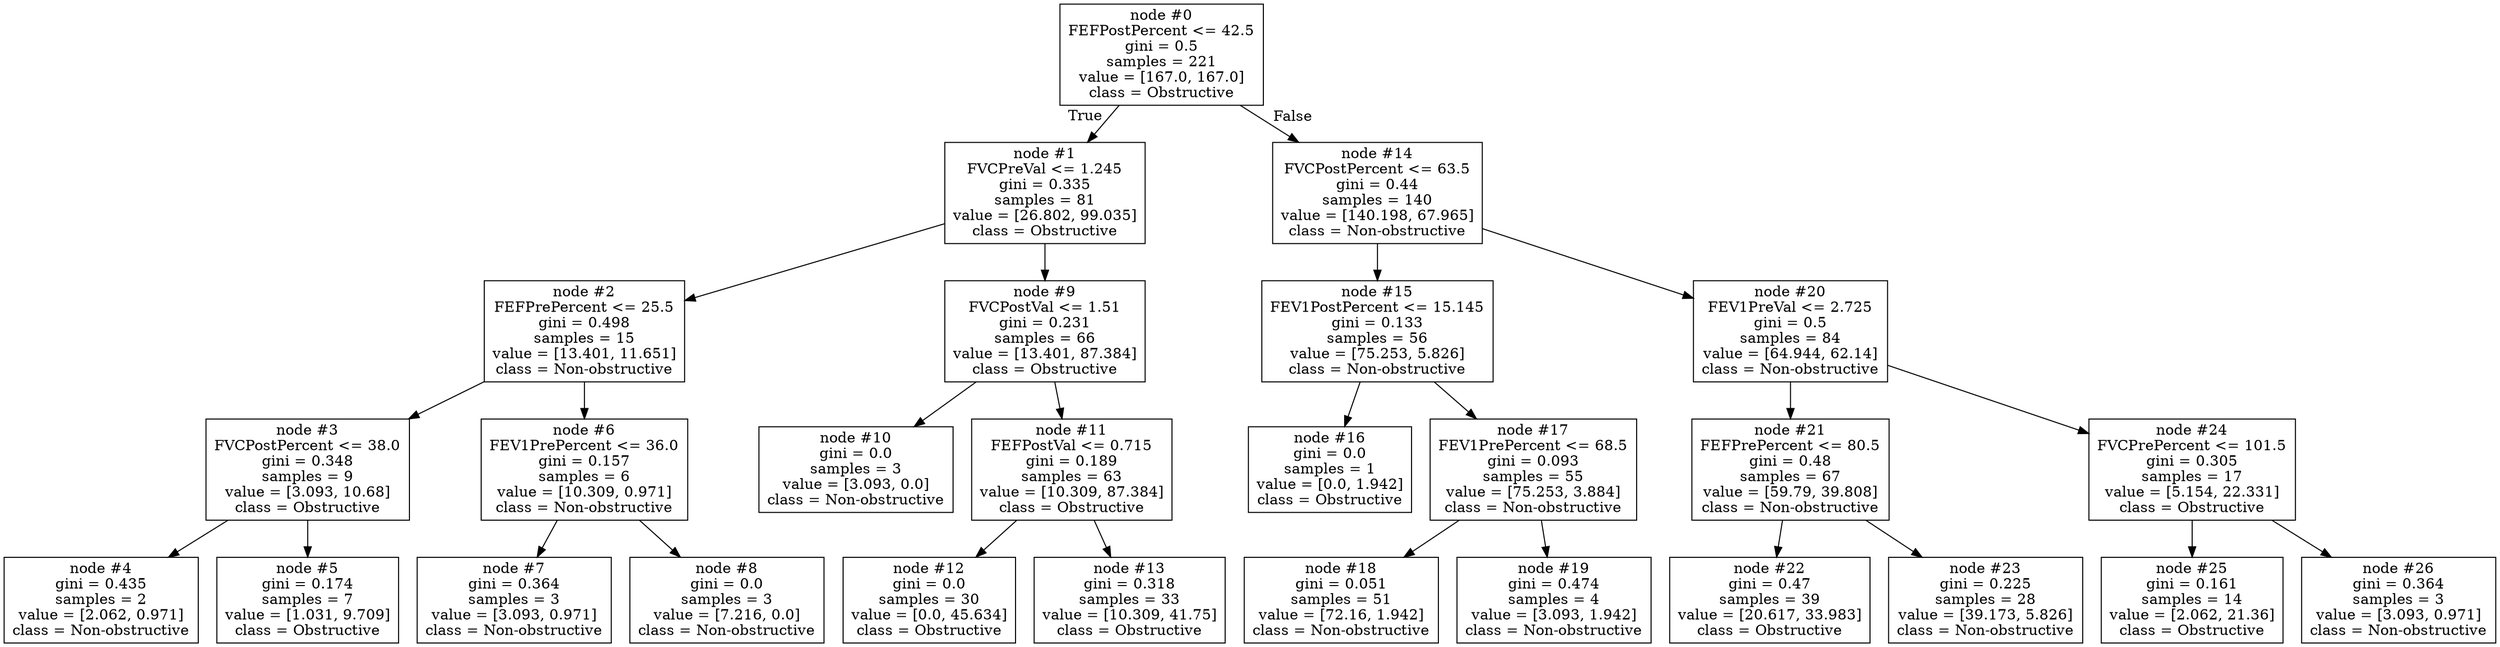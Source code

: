 digraph Tree {
node [shape=box] ;
0 [label="node #0\nFEFPostPercent <= 42.5\ngini = 0.5\nsamples = 221\nvalue = [167.0, 167.0]\nclass = Obstructive"] ;
1 [label="node #1\nFVCPreVal <= 1.245\ngini = 0.335\nsamples = 81\nvalue = [26.802, 99.035]\nclass = Obstructive"] ;
0 -> 1 [labeldistance=2.5, labelangle=45, headlabel="True"] ;
2 [label="node #2\nFEFPrePercent <= 25.5\ngini = 0.498\nsamples = 15\nvalue = [13.401, 11.651]\nclass = Non-obstructive"] ;
1 -> 2 ;
3 [label="node #3\nFVCPostPercent <= 38.0\ngini = 0.348\nsamples = 9\nvalue = [3.093, 10.68]\nclass = Obstructive"] ;
2 -> 3 ;
4 [label="node #4\ngini = 0.435\nsamples = 2\nvalue = [2.062, 0.971]\nclass = Non-obstructive"] ;
3 -> 4 ;
5 [label="node #5\ngini = 0.174\nsamples = 7\nvalue = [1.031, 9.709]\nclass = Obstructive"] ;
3 -> 5 ;
6 [label="node #6\nFEV1PrePercent <= 36.0\ngini = 0.157\nsamples = 6\nvalue = [10.309, 0.971]\nclass = Non-obstructive"] ;
2 -> 6 ;
7 [label="node #7\ngini = 0.364\nsamples = 3\nvalue = [3.093, 0.971]\nclass = Non-obstructive"] ;
6 -> 7 ;
8 [label="node #8\ngini = 0.0\nsamples = 3\nvalue = [7.216, 0.0]\nclass = Non-obstructive"] ;
6 -> 8 ;
9 [label="node #9\nFVCPostVal <= 1.51\ngini = 0.231\nsamples = 66\nvalue = [13.401, 87.384]\nclass = Obstructive"] ;
1 -> 9 ;
10 [label="node #10\ngini = 0.0\nsamples = 3\nvalue = [3.093, 0.0]\nclass = Non-obstructive"] ;
9 -> 10 ;
11 [label="node #11\nFEFPostVal <= 0.715\ngini = 0.189\nsamples = 63\nvalue = [10.309, 87.384]\nclass = Obstructive"] ;
9 -> 11 ;
12 [label="node #12\ngini = 0.0\nsamples = 30\nvalue = [0.0, 45.634]\nclass = Obstructive"] ;
11 -> 12 ;
13 [label="node #13\ngini = 0.318\nsamples = 33\nvalue = [10.309, 41.75]\nclass = Obstructive"] ;
11 -> 13 ;
14 [label="node #14\nFVCPostPercent <= 63.5\ngini = 0.44\nsamples = 140\nvalue = [140.198, 67.965]\nclass = Non-obstructive"] ;
0 -> 14 [labeldistance=2.5, labelangle=-45, headlabel="False"] ;
15 [label="node #15\nFEV1PostPercent <= 15.145\ngini = 0.133\nsamples = 56\nvalue = [75.253, 5.826]\nclass = Non-obstructive"] ;
14 -> 15 ;
16 [label="node #16\ngini = 0.0\nsamples = 1\nvalue = [0.0, 1.942]\nclass = Obstructive"] ;
15 -> 16 ;
17 [label="node #17\nFEV1PrePercent <= 68.5\ngini = 0.093\nsamples = 55\nvalue = [75.253, 3.884]\nclass = Non-obstructive"] ;
15 -> 17 ;
18 [label="node #18\ngini = 0.051\nsamples = 51\nvalue = [72.16, 1.942]\nclass = Non-obstructive"] ;
17 -> 18 ;
19 [label="node #19\ngini = 0.474\nsamples = 4\nvalue = [3.093, 1.942]\nclass = Non-obstructive"] ;
17 -> 19 ;
20 [label="node #20\nFEV1PreVal <= 2.725\ngini = 0.5\nsamples = 84\nvalue = [64.944, 62.14]\nclass = Non-obstructive"] ;
14 -> 20 ;
21 [label="node #21\nFEFPrePercent <= 80.5\ngini = 0.48\nsamples = 67\nvalue = [59.79, 39.808]\nclass = Non-obstructive"] ;
20 -> 21 ;
22 [label="node #22\ngini = 0.47\nsamples = 39\nvalue = [20.617, 33.983]\nclass = Obstructive"] ;
21 -> 22 ;
23 [label="node #23\ngini = 0.225\nsamples = 28\nvalue = [39.173, 5.826]\nclass = Non-obstructive"] ;
21 -> 23 ;
24 [label="node #24\nFVCPrePercent <= 101.5\ngini = 0.305\nsamples = 17\nvalue = [5.154, 22.331]\nclass = Obstructive"] ;
20 -> 24 ;
25 [label="node #25\ngini = 0.161\nsamples = 14\nvalue = [2.062, 21.36]\nclass = Obstructive"] ;
24 -> 25 ;
26 [label="node #26\ngini = 0.364\nsamples = 3\nvalue = [3.093, 0.971]\nclass = Non-obstructive"] ;
24 -> 26 ;
}